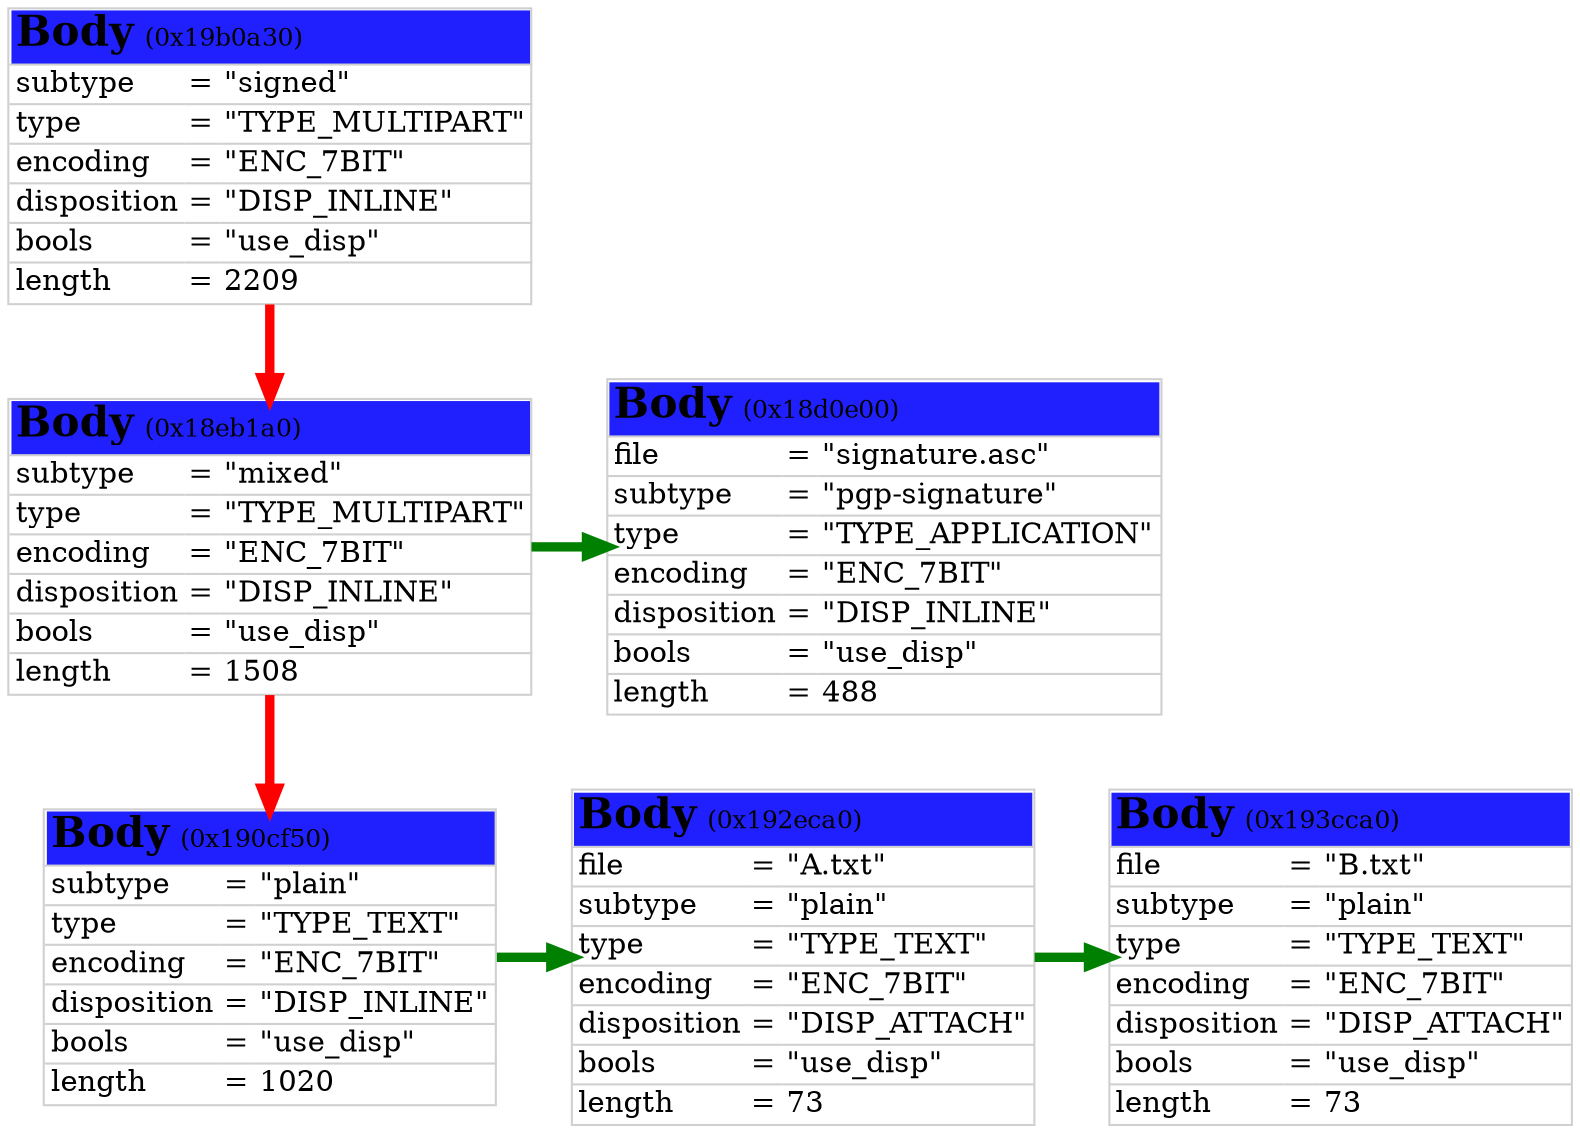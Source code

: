 digraph neomutt
{

	graph [
		rankdir="TB"
		nodesep="0.5"
		ranksep="0.5"
	];

	node [
		shape="plain"
	];

	edge [
		penwidth="4.5"
		arrowsize="1.0"
		color="#c0c0c0"
	];

	obj_0x19b0a30 [
		label=<<table cellspacing="0" border="1" rows="*" color="#d0d0d0">
		<tr>
			<td border="0" align="left" bgcolor="#2020ff" port="top" colspan="3"><font color="#000000" point-size="20"><b>Body</b></font> <font point-size="12">(0x19b0a30)</font></td>
		</tr>
		<tr>
			<td border="0" align="left">subtype</td>
			<td border="0">=</td>
			<td border="0" align="left">"signed"</td>
		</tr>
		<tr>
			<td border="0" align="left">type</td>
			<td border="0">=</td>
			<td border="0" align="left">"TYPE_MULTIPART"</td>
		</tr>
		<tr>
			<td border="0" align="left">encoding</td>
			<td border="0">=</td>
			<td border="0" align="left">"ENC_7BIT"</td>
		</tr>
		<tr>
			<td border="0" align="left">disposition</td>
			<td border="0">=</td>
			<td border="0" align="left">"DISP_INLINE"</td>
		</tr>
		<tr>
			<td border="0" align="left">bools</td>
			<td border="0">=</td>
			<td border="0" align="left">"use_disp"</td>
		</tr>
		<tr>
			<td border="0" align="left">length</td>
			<td border="0">=</td>
			<td border="0" align="left">2209</td>
		</tr>
		</table>>
	];

	obj_0x18eb1a0 [
		label=<<table cellspacing="0" border="1" rows="*" color="#d0d0d0">
		<tr>
			<td border="0" align="left" bgcolor="#2020ff" port="top" colspan="3"><font color="#000000" point-size="20"><b>Body</b></font> <font point-size="12">(0x18eb1a0)</font></td>
		</tr>
		<tr>
			<td border="0" align="left">subtype</td>
			<td border="0">=</td>
			<td border="0" align="left">"mixed"</td>
		</tr>
		<tr>
			<td border="0" align="left">type</td>
			<td border="0">=</td>
			<td border="0" align="left">"TYPE_MULTIPART"</td>
		</tr>
		<tr>
			<td border="0" align="left">encoding</td>
			<td border="0">=</td>
			<td border="0" align="left">"ENC_7BIT"</td>
		</tr>
		<tr>
			<td border="0" align="left">disposition</td>
			<td border="0">=</td>
			<td border="0" align="left">"DISP_INLINE"</td>
		</tr>
		<tr>
			<td border="0" align="left">bools</td>
			<td border="0">=</td>
			<td border="0" align="left">"use_disp"</td>
		</tr>
		<tr>
			<td border="0" align="left">length</td>
			<td border="0">=</td>
			<td border="0" align="left">1508</td>
		</tr>
		</table>>
	];

	obj_0x190cf50 [
		label=<<table cellspacing="0" border="1" rows="*" color="#d0d0d0">
		<tr>
			<td border="0" align="left" bgcolor="#2020ff" port="top" colspan="3"><font color="#000000" point-size="20"><b>Body</b></font> <font point-size="12">(0x190cf50)</font></td>
		</tr>
		<tr>
			<td border="0" align="left">subtype</td>
			<td border="0">=</td>
			<td border="0" align="left">"plain"</td>
		</tr>
		<tr>
			<td border="0" align="left">type</td>
			<td border="0">=</td>
			<td border="0" align="left">"TYPE_TEXT"</td>
		</tr>
		<tr>
			<td border="0" align="left">encoding</td>
			<td border="0">=</td>
			<td border="0" align="left">"ENC_7BIT"</td>
		</tr>
		<tr>
			<td border="0" align="left">disposition</td>
			<td border="0">=</td>
			<td border="0" align="left">"DISP_INLINE"</td>
		</tr>
		<tr>
			<td border="0" align="left">bools</td>
			<td border="0">=</td>
			<td border="0" align="left">"use_disp"</td>
		</tr>
		<tr>
			<td border="0" align="left">length</td>
			<td border="0">=</td>
			<td border="0" align="left">1020</td>
		</tr>
		</table>>
	];

	obj_0x192eca0 [
		label=<<table cellspacing="0" border="1" rows="*" color="#d0d0d0">
		<tr>
			<td border="0" align="left" bgcolor="#2020ff" port="top" colspan="3"><font color="#000000" point-size="20"><b>Body</b></font> <font point-size="12">(0x192eca0)</font></td>
		</tr>
		<tr>
			<td border="0" align="left">file</td>
			<td border="0">=</td>
			<td border="0" align="left">"A.txt"</td>
		</tr>
		<tr>
			<td border="0" align="left">subtype</td>
			<td border="0">=</td>
			<td border="0" align="left">"plain"</td>
		</tr>
		<tr>
			<td border="0" align="left">type</td>
			<td border="0">=</td>
			<td border="0" align="left">"TYPE_TEXT"</td>
		</tr>
		<tr>
			<td border="0" align="left">encoding</td>
			<td border="0">=</td>
			<td border="0" align="left">"ENC_7BIT"</td>
		</tr>
		<tr>
			<td border="0" align="left">disposition</td>
			<td border="0">=</td>
			<td border="0" align="left">"DISP_ATTACH"</td>
		</tr>
		<tr>
			<td border="0" align="left">bools</td>
			<td border="0">=</td>
			<td border="0" align="left">"use_disp"</td>
		</tr>
		<tr>
			<td border="0" align="left">length</td>
			<td border="0">=</td>
			<td border="0" align="left">73</td>
		</tr>
		</table>>
	];

	obj_0x193cca0 [
		label=<<table cellspacing="0" border="1" rows="*" color="#d0d0d0">
		<tr>
			<td border="0" align="left" bgcolor="#2020ff" port="top" colspan="3"><font color="#000000" point-size="20"><b>Body</b></font> <font point-size="12">(0x193cca0)</font></td>
		</tr>
		<tr>
			<td border="0" align="left">file</td>
			<td border="0">=</td>
			<td border="0" align="left">"B.txt"</td>
		</tr>
		<tr>
			<td border="0" align="left">subtype</td>
			<td border="0">=</td>
			<td border="0" align="left">"plain"</td>
		</tr>
		<tr>
			<td border="0" align="left">type</td>
			<td border="0">=</td>
			<td border="0" align="left">"TYPE_TEXT"</td>
		</tr>
		<tr>
			<td border="0" align="left">encoding</td>
			<td border="0">=</td>
			<td border="0" align="left">"ENC_7BIT"</td>
		</tr>
		<tr>
			<td border="0" align="left">disposition</td>
			<td border="0">=</td>
			<td border="0" align="left">"DISP_ATTACH"</td>
		</tr>
		<tr>
			<td border="0" align="left">bools</td>
			<td border="0">=</td>
			<td border="0" align="left">"use_disp"</td>
		</tr>
		<tr>
			<td border="0" align="left">length</td>
			<td border="0">=</td>
			<td border="0" align="left">73</td>
		</tr>
		</table>>
	];

	obj_0x18d0e00 [
		label=<<table cellspacing="0" border="1" rows="*" color="#d0d0d0">
		<tr>
			<td border="0" align="left" bgcolor="#2020ff" port="top" colspan="3"><font color="#000000" point-size="20"><b>Body</b></font> <font point-size="12">(0x18d0e00)</font></td>
		</tr>
		<tr>
			<td border="0" align="left">file</td>
			<td border="0">=</td>
			<td border="0" align="left">"signature.asc"</td>
		</tr>
		<tr>
			<td border="0" align="left">subtype</td>
			<td border="0">=</td>
			<td border="0" align="left">"pgp-signature"</td>
		</tr>
		<tr>
			<td border="0" align="left">type</td>
			<td border="0">=</td>
			<td border="0" align="left">"TYPE_APPLICATION"</td>
		</tr>
		<tr>
			<td border="0" align="left">encoding</td>
			<td border="0">=</td>
			<td border="0" align="left">"ENC_7BIT"</td>
		</tr>
		<tr>
			<td border="0" align="left">disposition</td>
			<td border="0">=</td>
			<td border="0" align="left">"DISP_INLINE"</td>
		</tr>
		<tr>
			<td border="0" align="left">bools</td>
			<td border="0">=</td>
			<td border="0" align="left">"use_disp"</td>
		</tr>
		<tr>
			<td border="0" align="left">length</td>
			<td border="0">=</td>
			<td border="0" align="left">488</td>
		</tr>
		</table>>
	];

	obj_0x190cf50 -> obj_0x192eca0 [  edgetooltip="Body->next" color="#008000" ];
	obj_0x192eca0 -> obj_0x193cca0 [  edgetooltip="Body->next" color="#008000" ];
	{ rank=same obj_0x190cf50 obj_0x192eca0 obj_0x193cca0 };
	obj_0x18eb1a0 -> obj_0x190cf50 [  edgetooltip="Body->parts" color="#ff0000" ];
	obj_0x18eb1a0 -> obj_0x18d0e00 [  edgetooltip="Body->next" color="#008000" ];
	{ rank=same obj_0x18eb1a0 obj_0x18d0e00 };
	obj_0x19b0a30 -> obj_0x18eb1a0 [  edgetooltip="Body->parts" color="#ff0000" ];

}
